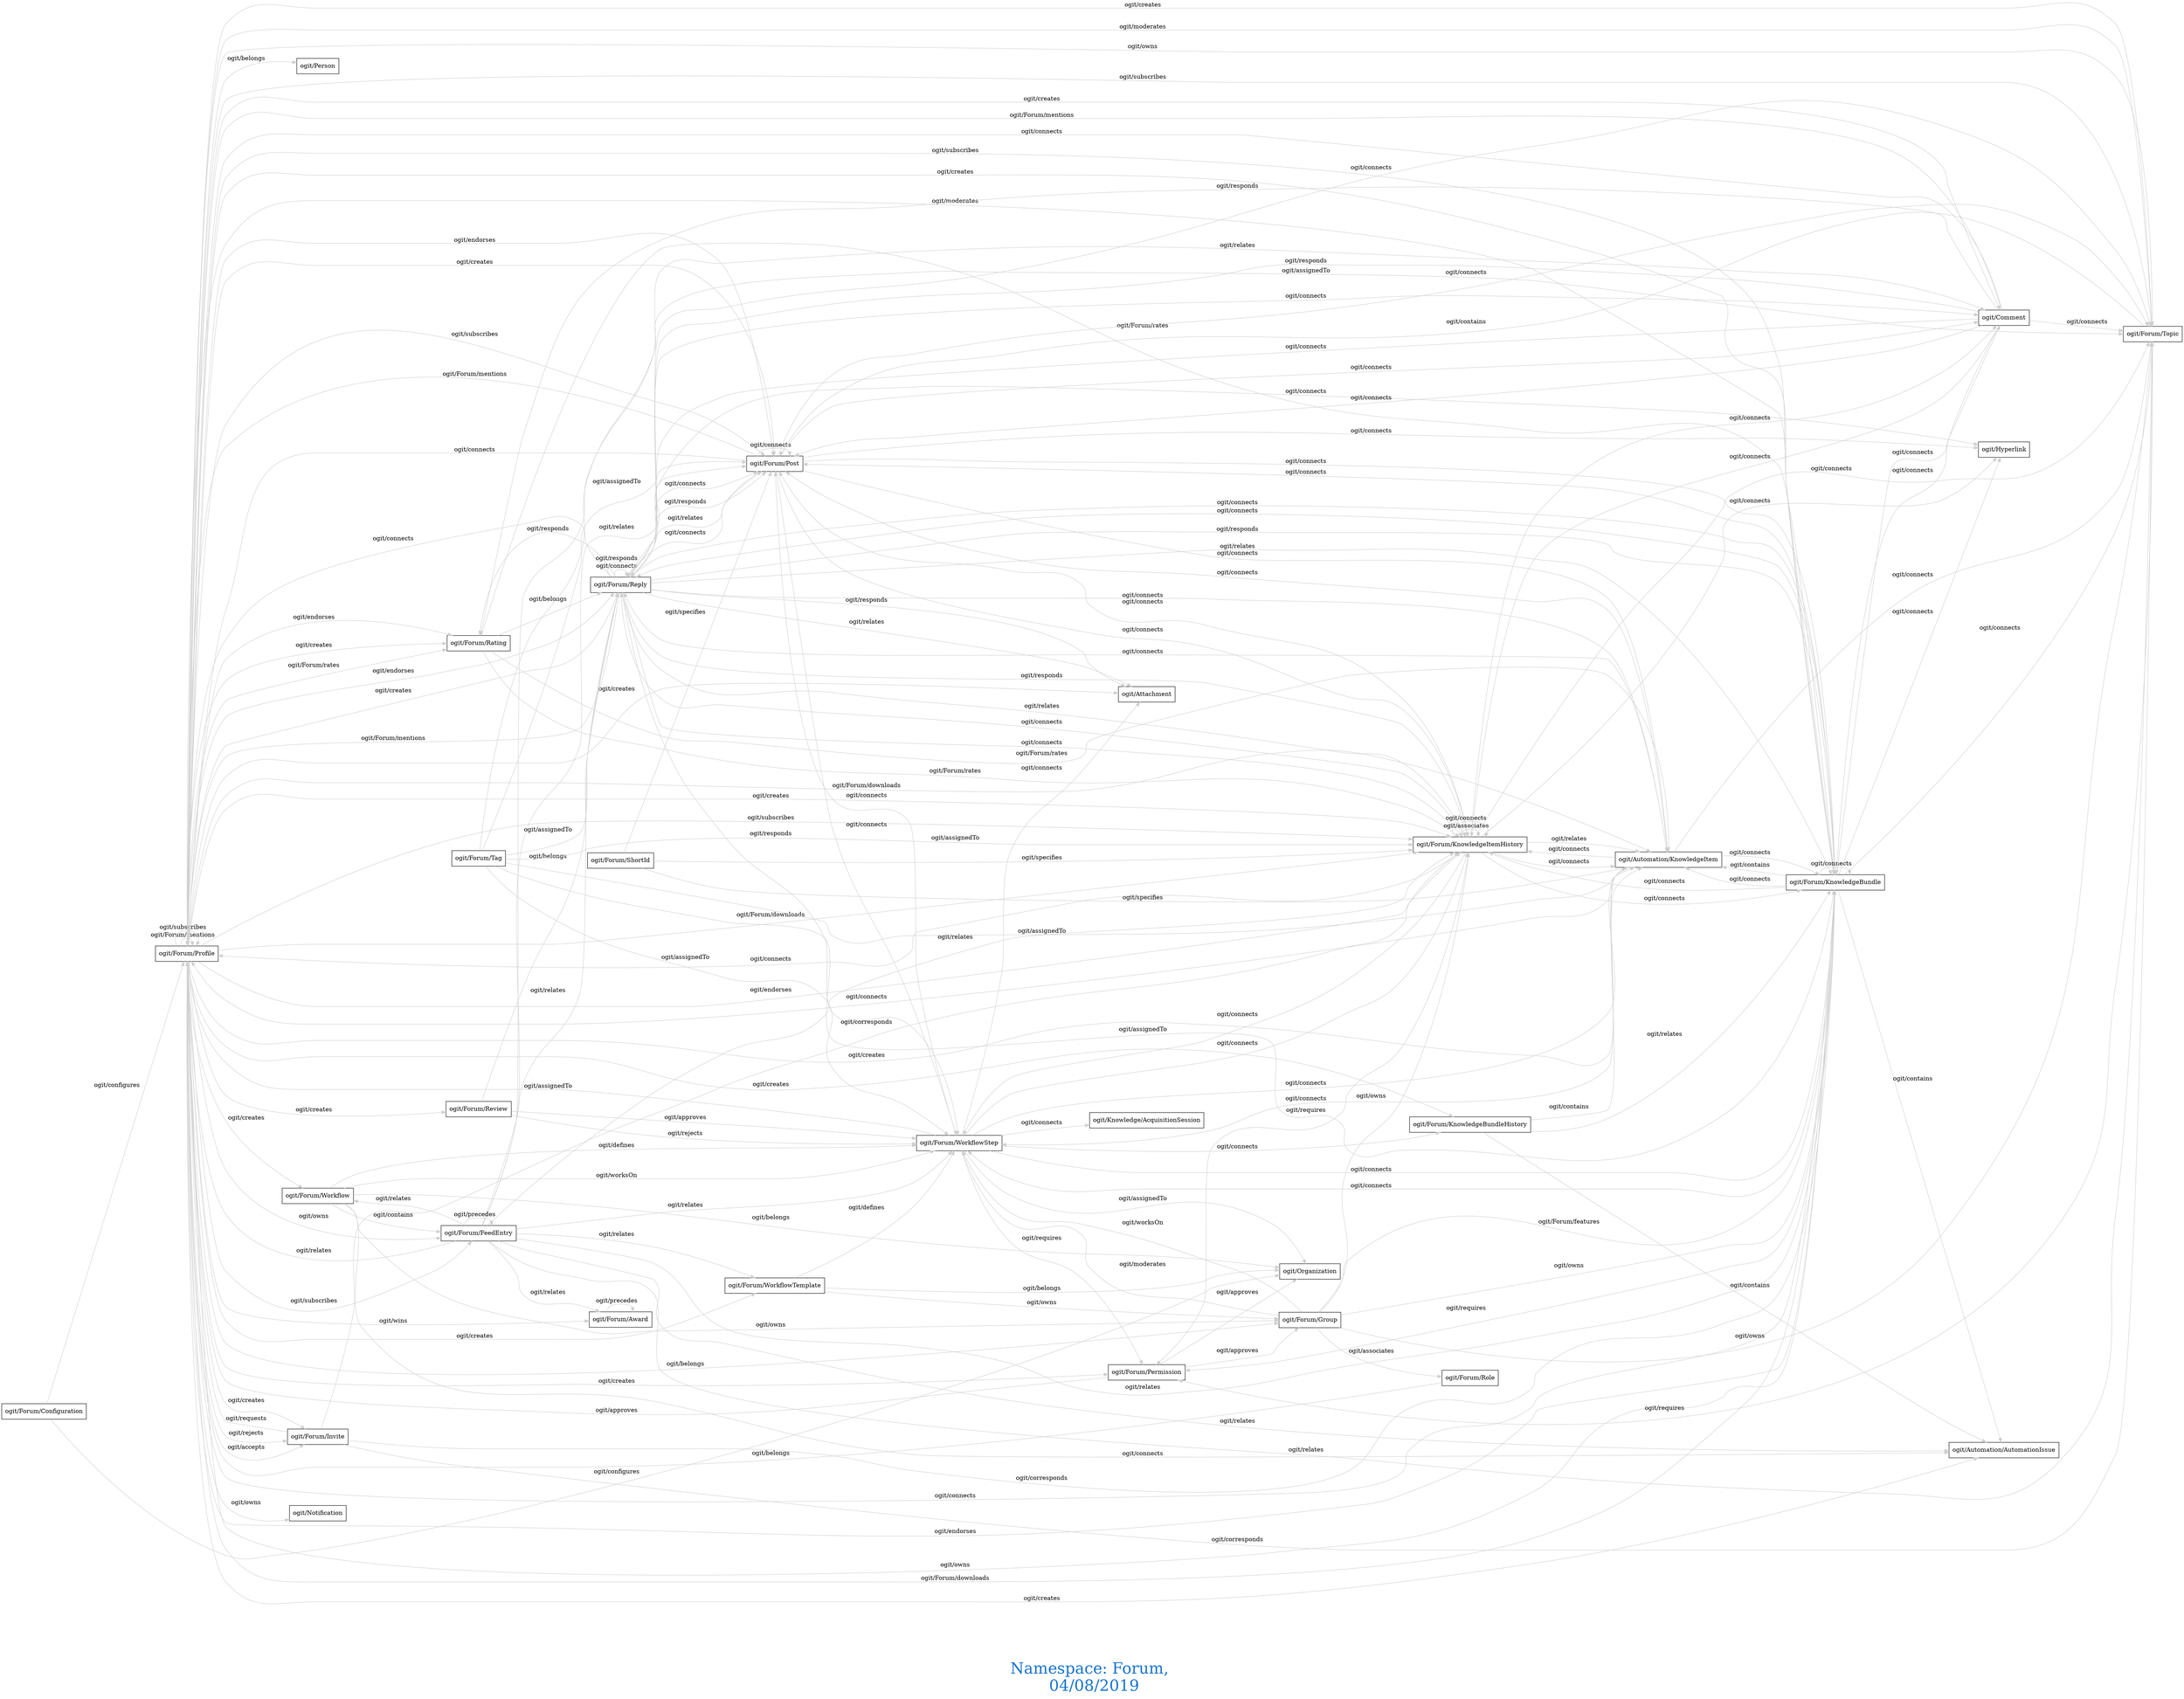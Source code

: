 digraph OGIT_ontology {
 graph [ rankdir= LR,fontsize = 36,
fontcolor= dodgerblue3,label = "\n\n\nNamespace: Forum, \n 04/08/2019"];
node[shape=polygon];
edge [  color="gray81"];

   "ogit/Forum/Profile" -> "ogit/Forum/Rating" [label="ogit/endorses    "];
   "ogit/Forum/Profile" -> "ogit/Forum/Reply" [label="ogit/endorses    "];
   "ogit/Forum/Profile" -> "ogit/Forum/Post" [label="ogit/endorses    "];
   "ogit/Forum/Profile" -> "ogit/Forum/KnowledgeItemHistory" [label="ogit/endorses    "];
   "ogit/Forum/Profile" -> "ogit/Forum/KnowledgeBundle" [label="ogit/endorses    "];
   "ogit/Forum/Post" -> "ogit/Forum/Profile" [label="ogit/Forum/mentions    "];
   "ogit/Forum/Profile" -> "ogit/Forum/Profile" [label="ogit/Forum/mentions    "];
   "ogit/Forum/Reply" -> "ogit/Forum/Profile" [label="ogit/Forum/mentions    "];
   "ogit/Comment" -> "ogit/Forum/Profile" [label="ogit/Forum/mentions    "];
   "ogit/Forum/KnowledgeBundle" -> "ogit/Automation/AutomationIssue" [label="ogit/contains    "];
   "ogit/Forum/KnowledgeBundle" -> "ogit/Automation/KnowledgeItem" [label="ogit/contains    "];
   "ogit/Forum/KnowledgeBundleHistory" -> "ogit/Automation/AutomationIssue" [label="ogit/contains    "];
   "ogit/Forum/KnowledgeBundleHistory" -> "ogit/Automation/KnowledgeItem" [label="ogit/contains    "];
   "ogit/Forum/Topic" -> "ogit/Forum/Post" [label="ogit/contains    "];
   "ogit/Forum/Workflow" -> "ogit/Forum/FeedEntry" [label="ogit/contains    "];
   "ogit/Forum/Workflow" -> "ogit/Forum/WorkflowStep" [label="ogit/defines    "];
   "ogit/Forum/WorkflowTemplate" -> "ogit/Forum/WorkflowStep" [label="ogit/defines    "];
   "ogit/Forum/Profile" -> "ogit/Forum/Invite" [label="ogit/rejects    "];
   "ogit/Forum/Review" -> "ogit/Forum/WorkflowStep" [label="ogit/rejects    "];
   "ogit/Forum/Group" -> "ogit/Forum/KnowledgeBundle" [label="ogit/Forum/features    "];
   "ogit/Forum/Group" -> "ogit/Forum/WorkflowStep" [label="ogit/worksOn    "];
   "ogit/Forum/Workflow" -> "ogit/Forum/WorkflowStep" [label="ogit/worksOn    "];
   "ogit/Forum/Tag" -> "ogit/Forum/Reply" [label="ogit/assignedTo    "];
   "ogit/Forum/Tag" -> "ogit/Forum/WorkflowStep" [label="ogit/assignedTo    "];
   "ogit/Forum/Tag" -> "ogit/Forum/Topic" [label="ogit/assignedTo    "];
   "ogit/Forum/Tag" -> "ogit/Forum/KnowledgeItemHistory" [label="ogit/assignedTo    "];
   "ogit/Forum/Tag" -> "ogit/Automation/KnowledgeItem" [label="ogit/assignedTo    "];
   "ogit/Forum/Tag" -> "ogit/Forum/Post" [label="ogit/assignedTo    "];
   "ogit/Forum/Tag" -> "ogit/Forum/KnowledgeBundle" [label="ogit/assignedTo    "];
   "ogit/Forum/WorkflowStep" -> "ogit/Organization" [label="ogit/assignedTo    "];
   "ogit/Forum/WorkflowStep" -> "ogit/Forum/Profile" [label="ogit/assignedTo    "];
   "ogit/Forum/ShortId" -> "ogit/Forum/KnowledgeItemHistory" [label="ogit/specifies    "];
   "ogit/Forum/ShortId" -> "ogit/Automation/KnowledgeItem" [label="ogit/specifies    "];
   "ogit/Forum/ShortId" -> "ogit/Forum/Post" [label="ogit/specifies    "];
   "ogit/Forum/Profile" -> "ogit/Forum/Invite" [label="ogit/accepts    "];
   "ogit/Forum/Award" -> "ogit/Forum/Award" [label="ogit/precedes    "];
   "ogit/Forum/FeedEntry" -> "ogit/Forum/FeedEntry" [label="ogit/precedes    "];
   "ogit/Forum/Profile" -> "ogit/Forum/Review" [label="ogit/creates    "];
   "ogit/Forum/Profile" -> "ogit/Forum/WorkflowTemplate" [label="ogit/creates    "];
   "ogit/Forum/Profile" -> "ogit/Forum/KnowledgeBundleHistory" [label="ogit/creates    "];
   "ogit/Forum/Profile" -> "ogit/Attachment" [label="ogit/creates    "];
   "ogit/Forum/Profile" -> "ogit/Forum/Workflow" [label="ogit/creates    "];
   "ogit/Forum/Profile" -> "ogit/Forum/Rating" [label="ogit/creates    "];
   "ogit/Forum/Profile" -> "ogit/Forum/KnowledgeItemHistory" [label="ogit/creates    "];
   "ogit/Forum/Profile" -> "ogit/Forum/Permission" [label="ogit/creates    "];
   "ogit/Forum/Profile" -> "ogit/Forum/Invite" [label="ogit/creates    "];
   "ogit/Forum/Profile" -> "ogit/Automation/AutomationIssue" [label="ogit/creates    "];
   "ogit/Forum/Profile" -> "ogit/Forum/Topic" [label="ogit/creates    "];
   "ogit/Forum/Profile" -> "ogit/Forum/Reply" [label="ogit/creates    "];
   "ogit/Forum/Profile" -> "ogit/Forum/Post" [label="ogit/creates    "];
   "ogit/Forum/Profile" -> "ogit/Automation/KnowledgeItem" [label="ogit/creates    "];
   "ogit/Forum/Profile" -> "ogit/Comment" [label="ogit/creates    "];
   "ogit/Forum/Profile" -> "ogit/Forum/KnowledgeBundle" [label="ogit/creates    "];
   "ogit/Forum/Group" -> "ogit/Forum/Role" [label="ogit/associates    "];
   "ogit/Forum/KnowledgeItemHistory" -> "ogit/Forum/KnowledgeItemHistory" [label="ogit/associates    "];
   "ogit/Forum/Group" -> "ogit/Forum/WorkflowStep" [label="ogit/moderates    "];
   "ogit/Forum/Profile" -> "ogit/Forum/KnowledgeBundle" [label="ogit/moderates    "];
   "ogit/Forum/Profile" -> "ogit/Forum/Topic" [label="ogit/moderates    "];
   "ogit/Automation/KnowledgeItem" -> "ogit/Forum/WorkflowStep" [label="ogit/connects    "];
   "ogit/Automation/KnowledgeItem" -> "ogit/Forum/KnowledgeItemHistory" [label="ogit/connects    "];
   "ogit/Automation/KnowledgeItem" -> "ogit/Forum/Profile" [label="ogit/connects    "];
   "ogit/Automation/KnowledgeItem" -> "ogit/Forum/Topic" [label="ogit/connects    "];
   "ogit/Automation/KnowledgeItem" -> "ogit/Forum/Reply" [label="ogit/connects    "];
   "ogit/Automation/KnowledgeItem" -> "ogit/Forum/KnowledgeBundle" [label="ogit/connects    "];
   "ogit/Automation/KnowledgeItem" -> "ogit/Forum/Post" [label="ogit/connects    "];
   "ogit/Forum/KnowledgeBundle" -> "ogit/Forum/KnowledgeItemHistory" [label="ogit/connects    "];
   "ogit/Forum/KnowledgeBundle" -> "ogit/Forum/WorkflowStep" [label="ogit/connects    "];
   "ogit/Forum/KnowledgeBundle" -> "ogit/Forum/Profile" [label="ogit/connects    "];
   "ogit/Forum/KnowledgeBundle" -> "ogit/Forum/Topic" [label="ogit/connects    "];
   "ogit/Forum/KnowledgeBundle" -> "ogit/Comment" [label="ogit/connects    "];
   "ogit/Forum/KnowledgeBundle" -> "ogit/Forum/Reply" [label="ogit/connects    "];
   "ogit/Forum/KnowledgeBundle" -> "ogit/Forum/KnowledgeBundle" [label="ogit/connects    "];
   "ogit/Forum/KnowledgeBundle" -> "ogit/Automation/KnowledgeItem" [label="ogit/connects    "];
   "ogit/Forum/KnowledgeBundle" -> "ogit/Forum/Post" [label="ogit/connects    "];
   "ogit/Forum/KnowledgeBundle" -> "ogit/Hyperlink" [label="ogit/connects    "];
   "ogit/Forum/KnowledgeItemHistory" -> "ogit/Automation/KnowledgeItem" [label="ogit/connects    "];
   "ogit/Forum/KnowledgeItemHistory" -> "ogit/Forum/WorkflowStep" [label="ogit/connects    "];
   "ogit/Forum/KnowledgeItemHistory" -> "ogit/Forum/Profile" [label="ogit/connects    "];
   "ogit/Forum/KnowledgeItemHistory" -> "ogit/Forum/Topic" [label="ogit/connects    "];
   "ogit/Forum/KnowledgeItemHistory" -> "ogit/Comment" [label="ogit/connects    "];
   "ogit/Forum/KnowledgeItemHistory" -> "ogit/Forum/Reply" [label="ogit/connects    "];
   "ogit/Forum/KnowledgeItemHistory" -> "ogit/Forum/KnowledgeBundle" [label="ogit/connects    "];
   "ogit/Forum/KnowledgeItemHistory" -> "ogit/Forum/KnowledgeItemHistory" [label="ogit/connects    "];
   "ogit/Forum/KnowledgeItemHistory" -> "ogit/Forum/Post" [label="ogit/connects    "];
   "ogit/Forum/KnowledgeItemHistory" -> "ogit/Hyperlink" [label="ogit/connects    "];
   "ogit/Forum/Post" -> "ogit/Forum/WorkflowStep" [label="ogit/connects    "];
   "ogit/Forum/Post" -> "ogit/Forum/KnowledgeItemHistory" [label="ogit/connects    "];
   "ogit/Forum/Post" -> "ogit/Forum/Profile" [label="ogit/connects    "];
   "ogit/Forum/Post" -> "ogit/Forum/Topic" [label="ogit/connects    "];
   "ogit/Forum/Post" -> "ogit/Comment" [label="ogit/connects    "];
   "ogit/Forum/Post" -> "ogit/Forum/Reply" [label="ogit/connects    "];
   "ogit/Forum/Post" -> "ogit/Forum/KnowledgeBundle" [label="ogit/connects    "];
   "ogit/Forum/Post" -> "ogit/Automation/KnowledgeItem" [label="ogit/connects    "];
   "ogit/Forum/Post" -> "ogit/Forum/Post" [label="ogit/connects    "];
   "ogit/Forum/Post" -> "ogit/Hyperlink" [label="ogit/connects    "];
   "ogit/Forum/Reply" -> "ogit/Forum/KnowledgeItemHistory" [label="ogit/connects    "];
   "ogit/Forum/Reply" -> "ogit/Forum/Profile" [label="ogit/connects    "];
   "ogit/Forum/Reply" -> "ogit/Forum/Topic" [label="ogit/connects    "];
   "ogit/Forum/Reply" -> "ogit/Comment" [label="ogit/connects    "];
   "ogit/Forum/Reply" -> "ogit/Forum/Reply" [label="ogit/connects    "];
   "ogit/Forum/Reply" -> "ogit/Forum/KnowledgeBundle" [label="ogit/connects    "];
   "ogit/Forum/Reply" -> "ogit/Automation/KnowledgeItem" [label="ogit/connects    "];
   "ogit/Forum/Reply" -> "ogit/Forum/Post" [label="ogit/connects    "];
   "ogit/Forum/Reply" -> "ogit/Hyperlink" [label="ogit/connects    "];
   "ogit/Forum/Workflow" -> "ogit/Automation/AutomationIssue" [label="ogit/connects    "];
   "ogit/Forum/WorkflowStep" -> "ogit/Knowledge/AcquisitionSession" [label="ogit/connects    "];
   "ogit/Forum/WorkflowStep" -> "ogit/Forum/KnowledgeBundleHistory" [label="ogit/connects    "];
   "ogit/Forum/WorkflowStep" -> "ogit/Attachment" [label="ogit/connects    "];
   "ogit/Forum/WorkflowStep" -> "ogit/Automation/KnowledgeItem" [label="ogit/connects    "];
   "ogit/Forum/WorkflowStep" -> "ogit/Forum/KnowledgeBundle" [label="ogit/connects    "];
   "ogit/Forum/WorkflowStep" -> "ogit/Forum/KnowledgeItemHistory" [label="ogit/connects    "];
   "ogit/Forum/WorkflowStep" -> "ogit/Forum/Post" [label="ogit/connects    "];
   "ogit/Comment" -> "ogit/Forum/KnowledgeItemHistory" [label="ogit/connects    "];
   "ogit/Comment" -> "ogit/Forum/Profile" [label="ogit/connects    "];
   "ogit/Comment" -> "ogit/Forum/Topic" [label="ogit/connects    "];
   "ogit/Comment" -> "ogit/Forum/Reply" [label="ogit/connects    "];
   "ogit/Comment" -> "ogit/Forum/KnowledgeBundle" [label="ogit/connects    "];
   "ogit/Comment" -> "ogit/Forum/Post" [label="ogit/connects    "];
   "ogit/Forum/Invite" -> "ogit/Forum/KnowledgeBundle" [label="ogit/corresponds    "];
   "ogit/Forum/Invite" -> "ogit/Forum/KnowledgeItemHistory" [label="ogit/corresponds    "];
   "ogit/Forum/Invite" -> "ogit/Forum/Topic" [label="ogit/corresponds    "];
   "ogit/Forum/Profile" -> "ogit/Forum/Rating" [label="ogit/Forum/rates    "];
   "ogit/Forum/Rating" -> "ogit/Automation/KnowledgeItem" [label="ogit/Forum/rates    "];
   "ogit/Forum/Rating" -> "ogit/Forum/KnowledgeItemHistory" [label="ogit/Forum/rates    "];
   "ogit/Forum/Rating" -> "ogit/Forum/KnowledgeBundle" [label="ogit/Forum/rates    "];
   "ogit/Forum/KnowledgeBundle" -> "ogit/Forum/Permission" [label="ogit/requires    "];
   "ogit/Forum/KnowledgeItemHistory" -> "ogit/Forum/Permission" [label="ogit/requires    "];
   "ogit/Forum/Topic" -> "ogit/Forum/Permission" [label="ogit/requires    "];
   "ogit/Forum/WorkflowStep" -> "ogit/Forum/Permission" [label="ogit/requires    "];
   "ogit/Forum/Invite" -> "ogit/Forum/Profile" [label="ogit/requests    "];
   "ogit/Forum/Configuration" -> "ogit/Organization" [label="ogit/configures    "];
   "ogit/Forum/Configuration" -> "ogit/Forum/Profile" [label="ogit/configures    "];
   "ogit/Forum/Reply" -> "ogit/Attachment" [label="ogit/responds    "];
   "ogit/Forum/Reply" -> "ogit/Forum/Rating" [label="ogit/responds    "];
   "ogit/Forum/Reply" -> "ogit/Forum/Reply" [label="ogit/responds    "];
   "ogit/Forum/Reply" -> "ogit/Forum/WorkflowStep" [label="ogit/responds    "];
   "ogit/Forum/Reply" -> "ogit/Forum/KnowledgeBundle" [label="ogit/responds    "];
   "ogit/Forum/Reply" -> "ogit/Forum/Post" [label="ogit/responds    "];
   "ogit/Forum/Reply" -> "ogit/Forum/KnowledgeItemHistory" [label="ogit/responds    "];
   "ogit/Comment" -> "ogit/Forum/Rating" [label="ogit/responds    "];
   "ogit/Comment" -> "ogit/Forum/Reply" [label="ogit/responds    "];
   "ogit/Forum/Group" -> "ogit/Forum/Topic" [label="ogit/owns    "];
   "ogit/Forum/Group" -> "ogit/Forum/KnowledgeItemHistory" [label="ogit/owns    "];
   "ogit/Forum/Group" -> "ogit/Forum/KnowledgeBundle" [label="ogit/owns    "];
   "ogit/Forum/Profile" -> "ogit/Forum/Topic" [label="ogit/owns    "];
   "ogit/Forum/Profile" -> "ogit/Notification" [label="ogit/owns    "];
   "ogit/Forum/Profile" -> "ogit/Forum/FeedEntry" [label="ogit/owns    "];
   "ogit/Forum/Profile" -> "ogit/Forum/KnowledgeBundle" [label="ogit/owns    "];
   "ogit/Forum/Workflow" -> "ogit/Forum/Group" [label="ogit/owns    "];
   "ogit/Forum/WorkflowTemplate" -> "ogit/Forum/Group" [label="ogit/owns    "];
   "ogit/Forum/Profile" -> "ogit/Person" [label="ogit/belongs    "];
   "ogit/Forum/Profile" -> "ogit/Forum/Group" [label="ogit/belongs    "];
   "ogit/Forum/Rating" -> "ogit/Forum/Reply" [label="ogit/belongs    "];
   "ogit/Forum/Review" -> "ogit/Forum/Reply" [label="ogit/belongs    "];
   "ogit/Forum/Role" -> "ogit/Forum/Profile" [label="ogit/belongs    "];
   "ogit/Forum/Workflow" -> "ogit/Organization" [label="ogit/belongs    "];
   "ogit/Forum/WorkflowTemplate" -> "ogit/Organization" [label="ogit/belongs    "];
   "ogit/Forum/Profile" -> "ogit/Forum/FeedEntry" [label="ogit/subscribes    "];
   "ogit/Forum/Profile" -> "ogit/Forum/Profile" [label="ogit/subscribes    "];
   "ogit/Forum/Profile" -> "ogit/Forum/KnowledgeBundle" [label="ogit/subscribes    "];
   "ogit/Forum/Profile" -> "ogit/Forum/Post" [label="ogit/subscribes    "];
   "ogit/Forum/Profile" -> "ogit/Forum/Topic" [label="ogit/subscribes    "];
   "ogit/Forum/Profile" -> "ogit/Forum/KnowledgeItemHistory" [label="ogit/subscribes    "];
   "ogit/Forum/Permission" -> "ogit/Organization" [label="ogit/approves    "];
   "ogit/Forum/Permission" -> "ogit/Forum/Profile" [label="ogit/approves    "];
   "ogit/Forum/Permission" -> "ogit/Forum/Group" [label="ogit/approves    "];
   "ogit/Forum/Review" -> "ogit/Forum/WorkflowStep" [label="ogit/approves    "];
   "ogit/Forum/Profile" -> "ogit/Automation/KnowledgeItem" [label="ogit/Forum/downloads    "];
   "ogit/Forum/Profile" -> "ogit/Forum/KnowledgeItemHistory" [label="ogit/Forum/downloads    "];
   "ogit/Forum/Profile" -> "ogit/Forum/KnowledgeBundle" [label="ogit/Forum/downloads    "];
   "ogit/Forum/FeedEntry" -> "ogit/Forum/WorkflowTemplate" [label="ogit/relates    "];
   "ogit/Forum/FeedEntry" -> "ogit/Forum/WorkflowStep" [label="ogit/relates    "];
   "ogit/Forum/FeedEntry" -> "ogit/Forum/Workflow" [label="ogit/relates    "];
   "ogit/Forum/FeedEntry" -> "ogit/Automation/AutomationIssue" [label="ogit/relates    "];
   "ogit/Forum/FeedEntry" -> "ogit/Comment" [label="ogit/relates    "];
   "ogit/Forum/FeedEntry" -> "ogit/Forum/KnowledgeItemHistory" [label="ogit/relates    "];
   "ogit/Forum/FeedEntry" -> "ogit/Forum/Reply" [label="ogit/relates    "];
   "ogit/Forum/FeedEntry" -> "ogit/Forum/Award" [label="ogit/relates    "];
   "ogit/Forum/FeedEntry" -> "ogit/Forum/KnowledgeBundle" [label="ogit/relates    "];
   "ogit/Forum/FeedEntry" -> "ogit/Forum/Post" [label="ogit/relates    "];
   "ogit/Forum/FeedEntry" -> "ogit/Forum/Topic" [label="ogit/relates    "];
   "ogit/Forum/FeedEntry" -> "ogit/Forum/Profile" [label="ogit/relates    "];
   "ogit/Forum/KnowledgeBundleHistory" -> "ogit/Forum/KnowledgeBundle" [label="ogit/relates    "];
   "ogit/Forum/KnowledgeItemHistory" -> "ogit/Automation/KnowledgeItem" [label="ogit/relates    "];
   "ogit/Forum/Reply" -> "ogit/Attachment" [label="ogit/relates    "];
   "ogit/Forum/Reply" -> "ogit/Forum/KnowledgeBundle" [label="ogit/relates    "];
   "ogit/Forum/Reply" -> "ogit/Forum/Post" [label="ogit/relates    "];
   "ogit/Forum/Reply" -> "ogit/Forum/KnowledgeItemHistory" [label="ogit/relates    "];
   "ogit/Forum/Profile" -> "ogit/Forum/Award" [label="ogit/wins    "];
}

